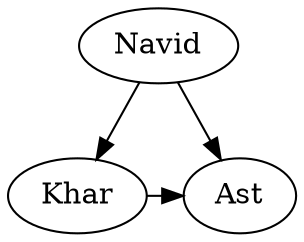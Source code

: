 // The Round Table
digraph {
	A [label=Navid]
	B [label=Khar]
	L [label=Ast]
		A -> B
		A -> L
		B -> L [constraint=false]
}